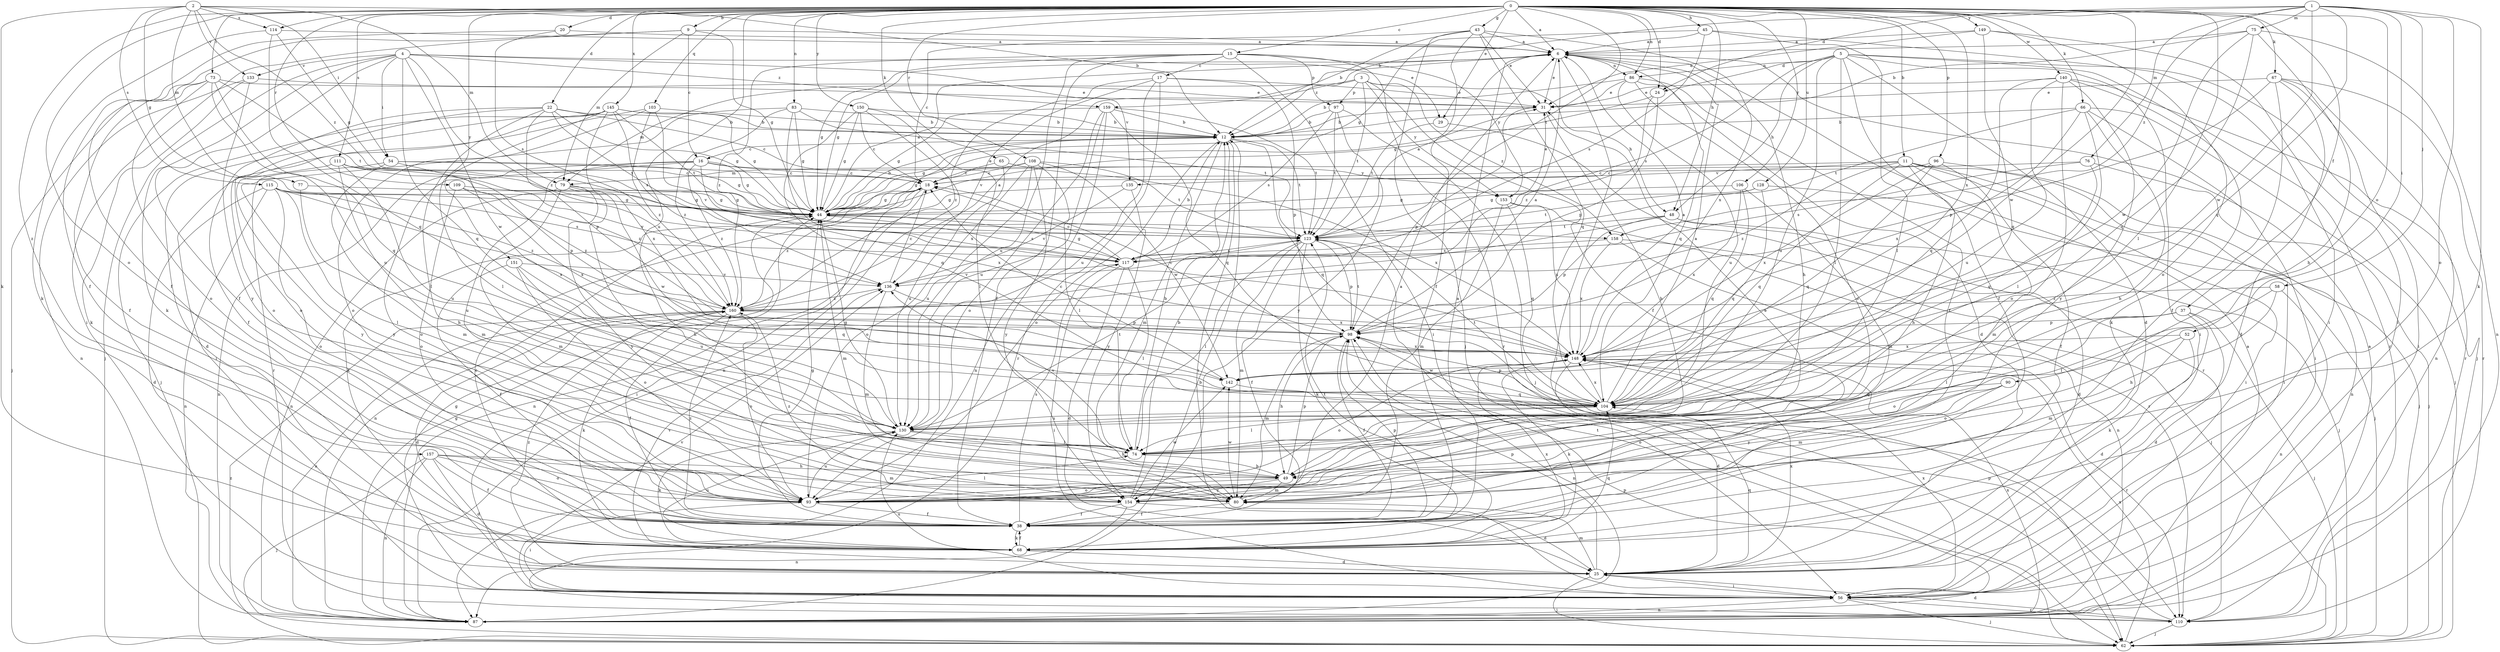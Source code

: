 strict digraph  {
0;
1;
2;
3;
4;
5;
6;
9;
11;
12;
15;
16;
17;
18;
20;
22;
24;
25;
29;
31;
37;
38;
43;
44;
45;
48;
49;
52;
54;
56;
58;
62;
65;
66;
67;
68;
73;
74;
75;
76;
77;
79;
80;
83;
86;
87;
90;
93;
96;
97;
98;
103;
104;
106;
108;
109;
110;
111;
114;
115;
117;
123;
128;
130;
133;
135;
136;
140;
142;
145;
148;
149;
150;
151;
153;
154;
157;
158;
159;
160;
0 -> 6  [label=a];
0 -> 9  [label=b];
0 -> 11  [label=b];
0 -> 15  [label=c];
0 -> 20  [label=d];
0 -> 22  [label=d];
0 -> 24  [label=d];
0 -> 29  [label=e];
0 -> 37  [label=f];
0 -> 43  [label=g];
0 -> 45  [label=h];
0 -> 48  [label=h];
0 -> 65  [label=k];
0 -> 66  [label=k];
0 -> 67  [label=k];
0 -> 73  [label=l];
0 -> 74  [label=l];
0 -> 83  [label=n];
0 -> 86  [label=n];
0 -> 90  [label=o];
0 -> 93  [label=o];
0 -> 96  [label=p];
0 -> 103  [label=q];
0 -> 106  [label=r];
0 -> 108  [label=r];
0 -> 109  [label=r];
0 -> 111  [label=s];
0 -> 114  [label=s];
0 -> 123  [label=t];
0 -> 128  [label=u];
0 -> 130  [label=u];
0 -> 140  [label=w];
0 -> 142  [label=w];
0 -> 145  [label=x];
0 -> 148  [label=x];
0 -> 149  [label=y];
0 -> 150  [label=y];
0 -> 151  [label=y];
0 -> 157  [label=z];
1 -> 12  [label=b];
1 -> 24  [label=d];
1 -> 52  [label=i];
1 -> 58  [label=j];
1 -> 68  [label=k];
1 -> 75  [label=m];
1 -> 76  [label=m];
1 -> 93  [label=o];
1 -> 104  [label=q];
1 -> 142  [label=w];
1 -> 158  [label=z];
2 -> 12  [label=b];
2 -> 44  [label=g];
2 -> 54  [label=i];
2 -> 68  [label=k];
2 -> 77  [label=m];
2 -> 79  [label=m];
2 -> 114  [label=s];
2 -> 115  [label=s];
2 -> 133  [label=v];
2 -> 158  [label=z];
3 -> 38  [label=f];
3 -> 48  [label=h];
3 -> 79  [label=m];
3 -> 97  [label=p];
3 -> 123  [label=t];
3 -> 153  [label=y];
3 -> 158  [label=z];
3 -> 159  [label=z];
4 -> 29  [label=e];
4 -> 38  [label=f];
4 -> 54  [label=i];
4 -> 62  [label=j];
4 -> 68  [label=k];
4 -> 104  [label=q];
4 -> 133  [label=v];
4 -> 135  [label=v];
4 -> 142  [label=w];
4 -> 159  [label=z];
4 -> 160  [label=z];
5 -> 24  [label=d];
5 -> 25  [label=d];
5 -> 38  [label=f];
5 -> 48  [label=h];
5 -> 56  [label=i];
5 -> 62  [label=j];
5 -> 74  [label=l];
5 -> 86  [label=n];
5 -> 110  [label=r];
5 -> 117  [label=s];
5 -> 130  [label=u];
6 -> 31  [label=e];
6 -> 44  [label=g];
6 -> 49  [label=h];
6 -> 62  [label=j];
6 -> 86  [label=n];
6 -> 104  [label=q];
9 -> 6  [label=a];
9 -> 16  [label=c];
9 -> 38  [label=f];
9 -> 44  [label=g];
9 -> 56  [label=i];
9 -> 79  [label=m];
11 -> 49  [label=h];
11 -> 56  [label=i];
11 -> 62  [label=j];
11 -> 79  [label=m];
11 -> 80  [label=m];
11 -> 87  [label=n];
11 -> 104  [label=q];
11 -> 135  [label=v];
11 -> 160  [label=z];
12 -> 16  [label=c];
12 -> 44  [label=g];
12 -> 56  [label=i];
12 -> 80  [label=m];
12 -> 93  [label=o];
12 -> 104  [label=q];
12 -> 123  [label=t];
15 -> 17  [label=c];
15 -> 38  [label=f];
15 -> 44  [label=g];
15 -> 56  [label=i];
15 -> 97  [label=p];
15 -> 110  [label=r];
15 -> 130  [label=u];
15 -> 153  [label=y];
15 -> 160  [label=z];
16 -> 18  [label=c];
16 -> 44  [label=g];
16 -> 80  [label=m];
16 -> 87  [label=n];
16 -> 93  [label=o];
16 -> 148  [label=x];
16 -> 153  [label=y];
16 -> 160  [label=z];
17 -> 31  [label=e];
17 -> 98  [label=p];
17 -> 110  [label=r];
17 -> 130  [label=u];
17 -> 136  [label=v];
17 -> 160  [label=z];
18 -> 44  [label=g];
18 -> 56  [label=i];
18 -> 68  [label=k];
18 -> 87  [label=n];
18 -> 160  [label=z];
20 -> 6  [label=a];
20 -> 38  [label=f];
20 -> 117  [label=s];
22 -> 12  [label=b];
22 -> 18  [label=c];
22 -> 38  [label=f];
22 -> 44  [label=g];
22 -> 74  [label=l];
22 -> 93  [label=o];
22 -> 98  [label=p];
22 -> 123  [label=t];
24 -> 44  [label=g];
24 -> 98  [label=p];
24 -> 160  [label=z];
25 -> 56  [label=i];
25 -> 62  [label=j];
25 -> 80  [label=m];
25 -> 98  [label=p];
25 -> 104  [label=q];
25 -> 136  [label=v];
25 -> 148  [label=x];
25 -> 160  [label=z];
29 -> 110  [label=r];
29 -> 123  [label=t];
31 -> 12  [label=b];
31 -> 49  [label=h];
31 -> 98  [label=p];
37 -> 25  [label=d];
37 -> 62  [label=j];
37 -> 68  [label=k];
37 -> 74  [label=l];
37 -> 93  [label=o];
37 -> 98  [label=p];
38 -> 6  [label=a];
38 -> 44  [label=g];
38 -> 68  [label=k];
38 -> 98  [label=p];
38 -> 117  [label=s];
38 -> 160  [label=z];
43 -> 6  [label=a];
43 -> 12  [label=b];
43 -> 18  [label=c];
43 -> 31  [label=e];
43 -> 38  [label=f];
43 -> 62  [label=j];
43 -> 104  [label=q];
43 -> 148  [label=x];
44 -> 6  [label=a];
44 -> 12  [label=b];
44 -> 31  [label=e];
44 -> 80  [label=m];
44 -> 87  [label=n];
44 -> 117  [label=s];
44 -> 123  [label=t];
45 -> 6  [label=a];
45 -> 44  [label=g];
45 -> 56  [label=i];
45 -> 74  [label=l];
45 -> 117  [label=s];
48 -> 25  [label=d];
48 -> 62  [label=j];
48 -> 98  [label=p];
48 -> 123  [label=t];
48 -> 136  [label=v];
49 -> 80  [label=m];
49 -> 93  [label=o];
49 -> 98  [label=p];
49 -> 154  [label=y];
52 -> 25  [label=d];
52 -> 80  [label=m];
52 -> 93  [label=o];
52 -> 148  [label=x];
54 -> 18  [label=c];
54 -> 44  [label=g];
54 -> 80  [label=m];
54 -> 98  [label=p];
54 -> 154  [label=y];
56 -> 44  [label=g];
56 -> 62  [label=j];
56 -> 87  [label=n];
56 -> 110  [label=r];
56 -> 130  [label=u];
56 -> 136  [label=v];
56 -> 148  [label=x];
58 -> 49  [label=h];
58 -> 74  [label=l];
58 -> 87  [label=n];
58 -> 160  [label=z];
62 -> 98  [label=p];
62 -> 148  [label=x];
62 -> 160  [label=z];
65 -> 18  [label=c];
65 -> 130  [label=u];
65 -> 148  [label=x];
66 -> 12  [label=b];
66 -> 49  [label=h];
66 -> 56  [label=i];
66 -> 62  [label=j];
66 -> 74  [label=l];
66 -> 123  [label=t];
66 -> 148  [label=x];
67 -> 25  [label=d];
67 -> 31  [label=e];
67 -> 38  [label=f];
67 -> 56  [label=i];
67 -> 87  [label=n];
67 -> 98  [label=p];
67 -> 110  [label=r];
68 -> 18  [label=c];
68 -> 25  [label=d];
68 -> 38  [label=f];
68 -> 104  [label=q];
68 -> 123  [label=t];
68 -> 130  [label=u];
68 -> 148  [label=x];
73 -> 31  [label=e];
73 -> 38  [label=f];
73 -> 62  [label=j];
73 -> 93  [label=o];
73 -> 104  [label=q];
73 -> 123  [label=t];
73 -> 130  [label=u];
74 -> 12  [label=b];
74 -> 49  [label=h];
74 -> 136  [label=v];
75 -> 6  [label=a];
75 -> 12  [label=b];
75 -> 49  [label=h];
75 -> 87  [label=n];
75 -> 104  [label=q];
75 -> 142  [label=w];
76 -> 18  [label=c];
76 -> 62  [label=j];
76 -> 104  [label=q];
76 -> 117  [label=s];
77 -> 44  [label=g];
77 -> 130  [label=u];
79 -> 44  [label=g];
79 -> 49  [label=h];
79 -> 80  [label=m];
79 -> 87  [label=n];
79 -> 142  [label=w];
79 -> 154  [label=y];
80 -> 6  [label=a];
80 -> 38  [label=f];
80 -> 142  [label=w];
80 -> 160  [label=z];
83 -> 12  [label=b];
83 -> 44  [label=g];
83 -> 110  [label=r];
83 -> 123  [label=t];
83 -> 148  [label=x];
83 -> 160  [label=z];
86 -> 12  [label=b];
86 -> 25  [label=d];
86 -> 31  [label=e];
86 -> 38  [label=f];
86 -> 93  [label=o];
86 -> 130  [label=u];
87 -> 6  [label=a];
87 -> 12  [label=b];
87 -> 44  [label=g];
87 -> 123  [label=t];
87 -> 148  [label=x];
90 -> 80  [label=m];
90 -> 93  [label=o];
90 -> 104  [label=q];
90 -> 154  [label=y];
93 -> 38  [label=f];
93 -> 56  [label=i];
93 -> 74  [label=l];
93 -> 130  [label=u];
96 -> 18  [label=c];
96 -> 38  [label=f];
96 -> 56  [label=i];
96 -> 104  [label=q];
96 -> 148  [label=x];
97 -> 12  [label=b];
97 -> 62  [label=j];
97 -> 117  [label=s];
97 -> 123  [label=t];
97 -> 154  [label=y];
98 -> 6  [label=a];
98 -> 18  [label=c];
98 -> 38  [label=f];
98 -> 49  [label=h];
98 -> 80  [label=m];
98 -> 87  [label=n];
98 -> 123  [label=t];
98 -> 148  [label=x];
103 -> 12  [label=b];
103 -> 56  [label=i];
103 -> 93  [label=o];
103 -> 136  [label=v];
103 -> 160  [label=z];
104 -> 6  [label=a];
104 -> 74  [label=l];
104 -> 98  [label=p];
104 -> 123  [label=t];
104 -> 130  [label=u];
104 -> 148  [label=x];
106 -> 44  [label=g];
106 -> 80  [label=m];
106 -> 104  [label=q];
106 -> 148  [label=x];
108 -> 18  [label=c];
108 -> 44  [label=g];
108 -> 74  [label=l];
108 -> 93  [label=o];
108 -> 123  [label=t];
108 -> 130  [label=u];
108 -> 142  [label=w];
108 -> 154  [label=y];
109 -> 44  [label=g];
109 -> 93  [label=o];
109 -> 148  [label=x];
109 -> 160  [label=z];
110 -> 6  [label=a];
110 -> 25  [label=d];
110 -> 62  [label=j];
110 -> 98  [label=p];
111 -> 18  [label=c];
111 -> 49  [label=h];
111 -> 130  [label=u];
111 -> 136  [label=v];
111 -> 154  [label=y];
111 -> 160  [label=z];
114 -> 6  [label=a];
114 -> 44  [label=g];
114 -> 68  [label=k];
114 -> 104  [label=q];
115 -> 25  [label=d];
115 -> 44  [label=g];
115 -> 74  [label=l];
115 -> 87  [label=n];
115 -> 93  [label=o];
115 -> 117  [label=s];
115 -> 148  [label=x];
115 -> 160  [label=z];
117 -> 12  [label=b];
117 -> 18  [label=c];
117 -> 25  [label=d];
117 -> 44  [label=g];
117 -> 56  [label=i];
117 -> 74  [label=l];
117 -> 136  [label=v];
123 -> 6  [label=a];
123 -> 38  [label=f];
123 -> 68  [label=k];
123 -> 74  [label=l];
123 -> 80  [label=m];
123 -> 98  [label=p];
123 -> 117  [label=s];
128 -> 44  [label=g];
128 -> 62  [label=j];
128 -> 104  [label=q];
128 -> 123  [label=t];
130 -> 44  [label=g];
130 -> 49  [label=h];
130 -> 68  [label=k];
130 -> 74  [label=l];
130 -> 123  [label=t];
133 -> 31  [label=e];
133 -> 68  [label=k];
133 -> 87  [label=n];
133 -> 154  [label=y];
135 -> 44  [label=g];
135 -> 136  [label=v];
135 -> 154  [label=y];
136 -> 18  [label=c];
136 -> 80  [label=m];
136 -> 148  [label=x];
136 -> 160  [label=z];
140 -> 31  [label=e];
140 -> 68  [label=k];
140 -> 93  [label=o];
140 -> 104  [label=q];
140 -> 110  [label=r];
140 -> 130  [label=u];
140 -> 154  [label=y];
142 -> 18  [label=c];
142 -> 104  [label=q];
145 -> 12  [label=b];
145 -> 25  [label=d];
145 -> 44  [label=g];
145 -> 62  [label=j];
145 -> 74  [label=l];
145 -> 93  [label=o];
145 -> 117  [label=s];
145 -> 123  [label=t];
145 -> 148  [label=x];
148 -> 6  [label=a];
148 -> 25  [label=d];
148 -> 68  [label=k];
148 -> 93  [label=o];
148 -> 110  [label=r];
148 -> 142  [label=w];
149 -> 6  [label=a];
149 -> 31  [label=e];
149 -> 56  [label=i];
149 -> 93  [label=o];
149 -> 104  [label=q];
150 -> 12  [label=b];
150 -> 18  [label=c];
150 -> 44  [label=g];
150 -> 74  [label=l];
150 -> 87  [label=n];
150 -> 104  [label=q];
151 -> 38  [label=f];
151 -> 93  [label=o];
151 -> 104  [label=q];
151 -> 130  [label=u];
151 -> 136  [label=v];
153 -> 31  [label=e];
153 -> 80  [label=m];
153 -> 104  [label=q];
153 -> 110  [label=r];
153 -> 148  [label=x];
154 -> 12  [label=b];
154 -> 25  [label=d];
154 -> 31  [label=e];
154 -> 38  [label=f];
154 -> 87  [label=n];
154 -> 142  [label=w];
157 -> 25  [label=d];
157 -> 38  [label=f];
157 -> 49  [label=h];
157 -> 62  [label=j];
157 -> 80  [label=m];
157 -> 87  [label=n];
157 -> 93  [label=o];
158 -> 62  [label=j];
158 -> 87  [label=n];
158 -> 117  [label=s];
158 -> 148  [label=x];
159 -> 12  [label=b];
159 -> 44  [label=g];
159 -> 87  [label=n];
159 -> 93  [label=o];
159 -> 104  [label=q];
159 -> 123  [label=t];
159 -> 130  [label=u];
160 -> 6  [label=a];
160 -> 25  [label=d];
160 -> 38  [label=f];
160 -> 68  [label=k];
160 -> 87  [label=n];
160 -> 93  [label=o];
160 -> 98  [label=p];
}
